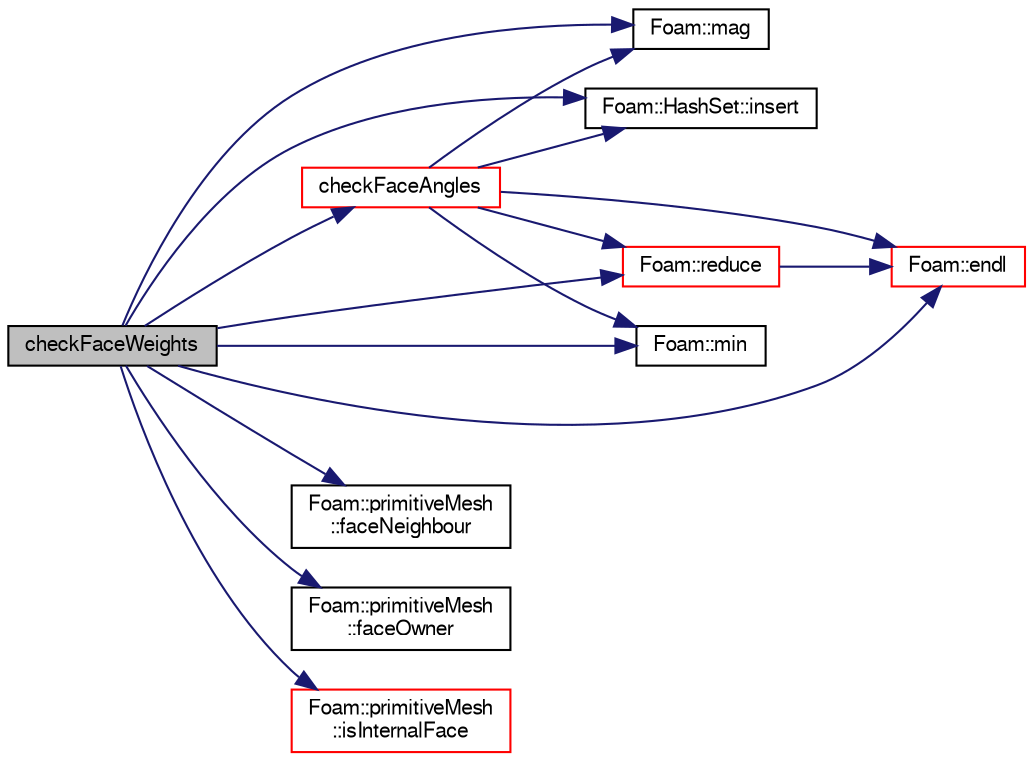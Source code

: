 digraph "checkFaceWeights"
{
  bgcolor="transparent";
  edge [fontname="FreeSans",fontsize="10",labelfontname="FreeSans",labelfontsize="10"];
  node [fontname="FreeSans",fontsize="10",shape=record];
  rankdir="LR";
  Node522 [label="checkFaceWeights",height=0.2,width=0.4,color="black", fillcolor="grey75", style="filled", fontcolor="black"];
  Node522 -> Node523 [color="midnightblue",fontsize="10",style="solid",fontname="FreeSans"];
  Node523 [label="checkFaceAngles",height=0.2,width=0.4,color="red",URL="$a25146.html#a1e53fa2de621f051c1777b67d71e354c"];
  Node523 -> Node571 [color="midnightblue",fontsize="10",style="solid",fontname="FreeSans"];
  Node571 [label="Foam::mag",height=0.2,width=0.4,color="black",URL="$a21124.html#a929da2a3fdcf3dacbbe0487d3a330dae"];
  Node523 -> Node575 [color="midnightblue",fontsize="10",style="solid",fontname="FreeSans"];
  Node575 [label="Foam::HashSet::insert",height=0.2,width=0.4,color="black",URL="$a25690.html#a49f0753d9652681fc3a81f59951a0ad7",tooltip="Insert a new entry. "];
  Node523 -> Node577 [color="midnightblue",fontsize="10",style="solid",fontname="FreeSans"];
  Node577 [label="Foam::reduce",height=0.2,width=0.4,color="red",URL="$a21124.html#a7ffd6af4acc2eb9ba72ee296b5ecda23"];
  Node577 -> Node532 [color="midnightblue",fontsize="10",style="solid",fontname="FreeSans"];
  Node532 [label="Foam::endl",height=0.2,width=0.4,color="red",URL="$a21124.html#a2db8fe02a0d3909e9351bb4275b23ce4",tooltip="Add newline and flush stream. "];
  Node523 -> Node594 [color="midnightblue",fontsize="10",style="solid",fontname="FreeSans"];
  Node594 [label="Foam::min",height=0.2,width=0.4,color="black",URL="$a21124.html#a253e112ad2d56d96230ff39ea7f442dc"];
  Node523 -> Node532 [color="midnightblue",fontsize="10",style="solid",fontname="FreeSans"];
  Node522 -> Node532 [color="midnightblue",fontsize="10",style="solid",fontname="FreeSans"];
  Node522 -> Node606 [color="midnightblue",fontsize="10",style="solid",fontname="FreeSans"];
  Node606 [label="Foam::primitiveMesh\l::faceNeighbour",height=0.2,width=0.4,color="black",URL="$a27530.html#acd9489a2ac1ec02451fef1f415386694",tooltip="Face face-neighbour addressing. "];
  Node522 -> Node607 [color="midnightblue",fontsize="10",style="solid",fontname="FreeSans"];
  Node607 [label="Foam::primitiveMesh\l::faceOwner",height=0.2,width=0.4,color="black",URL="$a27530.html#a95a88187f795e30779aa3bac679d9bfc",tooltip="Face face-owner addresing. "];
  Node522 -> Node575 [color="midnightblue",fontsize="10",style="solid",fontname="FreeSans"];
  Node522 -> Node608 [color="midnightblue",fontsize="10",style="solid",fontname="FreeSans"];
  Node608 [label="Foam::primitiveMesh\l::isInternalFace",height=0.2,width=0.4,color="red",URL="$a27530.html#ae3e48ad9ec4c5132ec7d3d702ad17c9e",tooltip="Return true if given face label is internal to the mesh. "];
  Node522 -> Node571 [color="midnightblue",fontsize="10",style="solid",fontname="FreeSans"];
  Node522 -> Node594 [color="midnightblue",fontsize="10",style="solid",fontname="FreeSans"];
  Node522 -> Node577 [color="midnightblue",fontsize="10",style="solid",fontname="FreeSans"];
}
